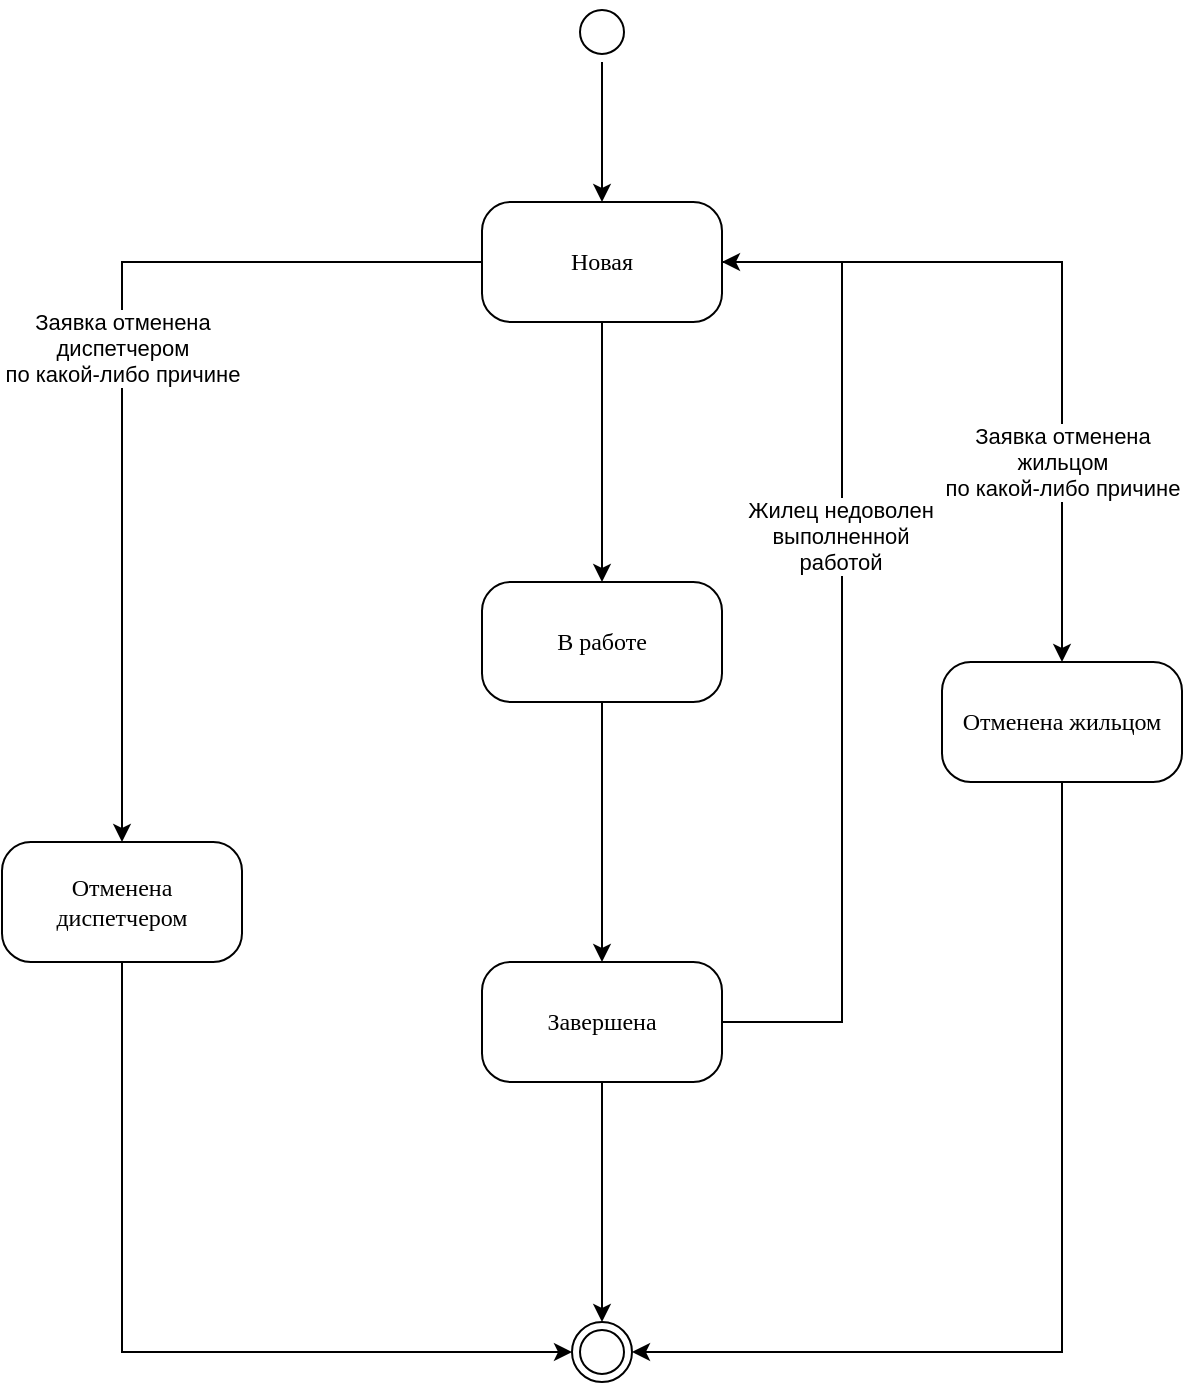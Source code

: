 <mxfile version="20.6.2" type="github">
  <diagram name="Page-1" id="58cdce13-f638-feb5-8d6f-7d28b1aa9fa0">
    <mxGraphModel dx="1422" dy="768" grid="1" gridSize="10" guides="1" tooltips="1" connect="1" arrows="1" fold="1" page="1" pageScale="1" pageWidth="1100" pageHeight="850" math="0" shadow="0">
      <root>
        <mxCell id="0" />
        <mxCell id="1" parent="0" />
        <mxCell id="PfELx_L-BwReNAMXQcTy-16" style="edgeStyle=orthogonalEdgeStyle;rounded=0;orthogonalLoop=1;jettySize=auto;html=1;entryX=0.5;entryY=0;entryDx=0;entryDy=0;" edge="1" parent="1" source="382b91b5511bd0f7-1" target="382b91b5511bd0f7-6">
          <mxGeometry relative="1" as="geometry" />
        </mxCell>
        <mxCell id="382b91b5511bd0f7-1" value="" style="ellipse;html=1;shape=startState;rounded=1;shadow=0;comic=0;labelBackgroundColor=none;fontFamily=Verdana;fontSize=12;align=center;direction=south;" parent="1" vertex="1">
          <mxGeometry x="285" y="20" width="30" height="30" as="geometry" />
        </mxCell>
        <mxCell id="PfELx_L-BwReNAMXQcTy-13" style="edgeStyle=orthogonalEdgeStyle;rounded=0;orthogonalLoop=1;jettySize=auto;html=1;entryX=1;entryY=0.5;entryDx=0;entryDy=0;" edge="1" parent="1" source="382b91b5511bd0f7-5" target="382b91b5511bd0f7-6">
          <mxGeometry relative="1" as="geometry">
            <Array as="points">
              <mxPoint x="420" y="530" />
              <mxPoint x="420" y="150" />
            </Array>
          </mxGeometry>
        </mxCell>
        <mxCell id="PfELx_L-BwReNAMXQcTy-14" value="Жилец недоволен&lt;br&gt;выполненной&lt;br&gt;работой" style="edgeLabel;html=1;align=center;verticalAlign=middle;resizable=0;points=[];" vertex="1" connectable="0" parent="PfELx_L-BwReNAMXQcTy-13">
          <mxGeometry x="0.213" y="1" relative="1" as="geometry">
            <mxPoint as="offset" />
          </mxGeometry>
        </mxCell>
        <mxCell id="PfELx_L-BwReNAMXQcTy-17" style="edgeStyle=orthogonalEdgeStyle;rounded=0;orthogonalLoop=1;jettySize=auto;html=1;entryX=0.5;entryY=0;entryDx=0;entryDy=0;" edge="1" parent="1" source="382b91b5511bd0f7-5" target="PfELx_L-BwReNAMXQcTy-1">
          <mxGeometry relative="1" as="geometry" />
        </mxCell>
        <mxCell id="382b91b5511bd0f7-5" value="Завершена" style="rounded=1;whiteSpace=wrap;html=1;arcSize=24;shadow=0;comic=0;labelBackgroundColor=none;fontFamily=Verdana;fontSize=12;align=center;" parent="1" vertex="1">
          <mxGeometry x="240" y="500" width="120" height="60" as="geometry" />
        </mxCell>
        <mxCell id="PfELx_L-BwReNAMXQcTy-4" style="edgeStyle=orthogonalEdgeStyle;rounded=0;orthogonalLoop=1;jettySize=auto;html=1;entryX=0.5;entryY=0;entryDx=0;entryDy=0;" edge="1" parent="1" source="382b91b5511bd0f7-6" target="382b91b5511bd0f7-10">
          <mxGeometry relative="1" as="geometry" />
        </mxCell>
        <mxCell id="PfELx_L-BwReNAMXQcTy-8" value="Заявка отменена &lt;br&gt;диспетчером &lt;br&gt;по какой-либо причине" style="edgeLabel;html=1;align=center;verticalAlign=middle;resizable=0;points=[];" vertex="1" connectable="0" parent="PfELx_L-BwReNAMXQcTy-4">
          <mxGeometry x="-0.051" relative="1" as="geometry">
            <mxPoint as="offset" />
          </mxGeometry>
        </mxCell>
        <mxCell id="PfELx_L-BwReNAMXQcTy-6" style="edgeStyle=orthogonalEdgeStyle;rounded=0;orthogonalLoop=1;jettySize=auto;html=1;entryX=0.5;entryY=0;entryDx=0;entryDy=0;" edge="1" parent="1" source="382b91b5511bd0f7-6" target="382b91b5511bd0f7-9">
          <mxGeometry relative="1" as="geometry" />
        </mxCell>
        <mxCell id="PfELx_L-BwReNAMXQcTy-18" style="edgeStyle=orthogonalEdgeStyle;rounded=0;orthogonalLoop=1;jettySize=auto;html=1;entryX=0.5;entryY=0;entryDx=0;entryDy=0;" edge="1" parent="1" source="382b91b5511bd0f7-6" target="382b91b5511bd0f7-7">
          <mxGeometry relative="1" as="geometry" />
        </mxCell>
        <mxCell id="382b91b5511bd0f7-6" value="Новая" style="rounded=1;whiteSpace=wrap;html=1;arcSize=24;shadow=0;comic=0;labelBackgroundColor=none;fontFamily=Verdana;fontSize=12;align=center;" parent="1" vertex="1">
          <mxGeometry x="240" y="120" width="120" height="60" as="geometry" />
        </mxCell>
        <mxCell id="PfELx_L-BwReNAMXQcTy-15" style="edgeStyle=orthogonalEdgeStyle;rounded=0;orthogonalLoop=1;jettySize=auto;html=1;" edge="1" parent="1" source="382b91b5511bd0f7-7" target="382b91b5511bd0f7-5">
          <mxGeometry relative="1" as="geometry" />
        </mxCell>
        <mxCell id="382b91b5511bd0f7-7" value="В работе" style="rounded=1;whiteSpace=wrap;html=1;arcSize=24;shadow=0;comic=0;labelBackgroundColor=none;fontFamily=Verdana;fontSize=12;align=center;" parent="1" vertex="1">
          <mxGeometry x="240" y="310" width="120" height="60" as="geometry" />
        </mxCell>
        <mxCell id="PfELx_L-BwReNAMXQcTy-7" style="edgeStyle=orthogonalEdgeStyle;rounded=0;orthogonalLoop=1;jettySize=auto;html=1;entryX=1;entryY=0.5;entryDx=0;entryDy=0;" edge="1" parent="1" source="382b91b5511bd0f7-9" target="PfELx_L-BwReNAMXQcTy-1">
          <mxGeometry relative="1" as="geometry">
            <Array as="points">
              <mxPoint x="530" y="695" />
            </Array>
          </mxGeometry>
        </mxCell>
        <mxCell id="382b91b5511bd0f7-9" value="Отменена жильцом" style="rounded=1;whiteSpace=wrap;html=1;arcSize=24;shadow=0;comic=0;labelBackgroundColor=none;fontFamily=Verdana;fontSize=12;align=center;" parent="1" vertex="1">
          <mxGeometry x="470" y="350" width="120" height="60" as="geometry" />
        </mxCell>
        <mxCell id="PfELx_L-BwReNAMXQcTy-5" style="edgeStyle=orthogonalEdgeStyle;rounded=0;orthogonalLoop=1;jettySize=auto;html=1;entryX=0;entryY=0.5;entryDx=0;entryDy=0;exitX=0.5;exitY=1;exitDx=0;exitDy=0;" edge="1" parent="1" source="382b91b5511bd0f7-10" target="PfELx_L-BwReNAMXQcTy-1">
          <mxGeometry relative="1" as="geometry" />
        </mxCell>
        <mxCell id="382b91b5511bd0f7-10" value="Отменена диспетчером" style="rounded=1;whiteSpace=wrap;html=1;arcSize=24;shadow=0;comic=0;labelBackgroundColor=none;fontFamily=Verdana;fontSize=12;align=center;" parent="1" vertex="1">
          <mxGeometry y="440" width="120" height="60" as="geometry" />
        </mxCell>
        <mxCell id="PfELx_L-BwReNAMXQcTy-1" value="" style="ellipse;html=1;shape=endState;" vertex="1" parent="1">
          <mxGeometry x="285" y="680" width="30" height="30" as="geometry" />
        </mxCell>
        <mxCell id="PfELx_L-BwReNAMXQcTy-9" value="Заявка отменена &lt;br&gt;жильцом&lt;br&gt;по какой-либо причине" style="edgeLabel;html=1;align=center;verticalAlign=middle;resizable=0;points=[];" vertex="1" connectable="0" parent="1">
          <mxGeometry x="530" y="250" as="geometry" />
        </mxCell>
      </root>
    </mxGraphModel>
  </diagram>
</mxfile>
